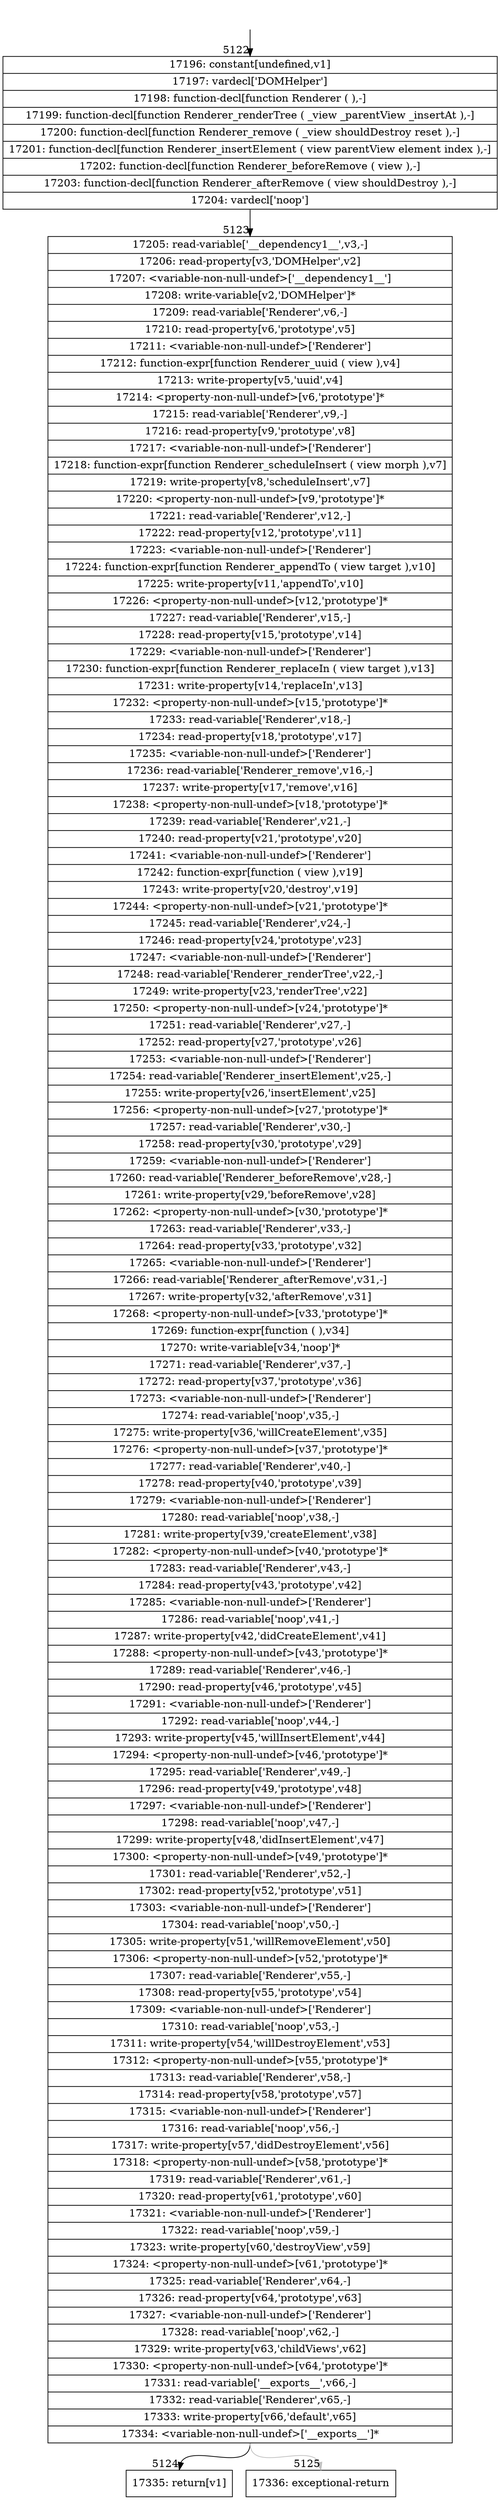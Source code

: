 digraph {
rankdir="TD"
BB_entry389[shape=none,label=""];
BB_entry389 -> BB5122 [tailport=s, headport=n, headlabel="    5122"]
BB5122 [shape=record label="{17196: constant[undefined,v1]|17197: vardecl['DOMHelper']|17198: function-decl[function Renderer ( ),-]|17199: function-decl[function Renderer_renderTree ( _view _parentView _insertAt ),-]|17200: function-decl[function Renderer_remove ( _view shouldDestroy reset ),-]|17201: function-decl[function Renderer_insertElement ( view parentView element index ),-]|17202: function-decl[function Renderer_beforeRemove ( view ),-]|17203: function-decl[function Renderer_afterRemove ( view shouldDestroy ),-]|17204: vardecl['noop']}" ] 
BB5122 -> BB5123 [tailport=s, headport=n, headlabel="      5123"]
BB5123 [shape=record label="{17205: read-variable['__dependency1__',v3,-]|17206: read-property[v3,'DOMHelper',v2]|17207: \<variable-non-null-undef\>['__dependency1__']|17208: write-variable[v2,'DOMHelper']*|17209: read-variable['Renderer',v6,-]|17210: read-property[v6,'prototype',v5]|17211: \<variable-non-null-undef\>['Renderer']|17212: function-expr[function Renderer_uuid ( view ),v4]|17213: write-property[v5,'uuid',v4]|17214: \<property-non-null-undef\>[v6,'prototype']*|17215: read-variable['Renderer',v9,-]|17216: read-property[v9,'prototype',v8]|17217: \<variable-non-null-undef\>['Renderer']|17218: function-expr[function Renderer_scheduleInsert ( view morph ),v7]|17219: write-property[v8,'scheduleInsert',v7]|17220: \<property-non-null-undef\>[v9,'prototype']*|17221: read-variable['Renderer',v12,-]|17222: read-property[v12,'prototype',v11]|17223: \<variable-non-null-undef\>['Renderer']|17224: function-expr[function Renderer_appendTo ( view target ),v10]|17225: write-property[v11,'appendTo',v10]|17226: \<property-non-null-undef\>[v12,'prototype']*|17227: read-variable['Renderer',v15,-]|17228: read-property[v15,'prototype',v14]|17229: \<variable-non-null-undef\>['Renderer']|17230: function-expr[function Renderer_replaceIn ( view target ),v13]|17231: write-property[v14,'replaceIn',v13]|17232: \<property-non-null-undef\>[v15,'prototype']*|17233: read-variable['Renderer',v18,-]|17234: read-property[v18,'prototype',v17]|17235: \<variable-non-null-undef\>['Renderer']|17236: read-variable['Renderer_remove',v16,-]|17237: write-property[v17,'remove',v16]|17238: \<property-non-null-undef\>[v18,'prototype']*|17239: read-variable['Renderer',v21,-]|17240: read-property[v21,'prototype',v20]|17241: \<variable-non-null-undef\>['Renderer']|17242: function-expr[function ( view ),v19]|17243: write-property[v20,'destroy',v19]|17244: \<property-non-null-undef\>[v21,'prototype']*|17245: read-variable['Renderer',v24,-]|17246: read-property[v24,'prototype',v23]|17247: \<variable-non-null-undef\>['Renderer']|17248: read-variable['Renderer_renderTree',v22,-]|17249: write-property[v23,'renderTree',v22]|17250: \<property-non-null-undef\>[v24,'prototype']*|17251: read-variable['Renderer',v27,-]|17252: read-property[v27,'prototype',v26]|17253: \<variable-non-null-undef\>['Renderer']|17254: read-variable['Renderer_insertElement',v25,-]|17255: write-property[v26,'insertElement',v25]|17256: \<property-non-null-undef\>[v27,'prototype']*|17257: read-variable['Renderer',v30,-]|17258: read-property[v30,'prototype',v29]|17259: \<variable-non-null-undef\>['Renderer']|17260: read-variable['Renderer_beforeRemove',v28,-]|17261: write-property[v29,'beforeRemove',v28]|17262: \<property-non-null-undef\>[v30,'prototype']*|17263: read-variable['Renderer',v33,-]|17264: read-property[v33,'prototype',v32]|17265: \<variable-non-null-undef\>['Renderer']|17266: read-variable['Renderer_afterRemove',v31,-]|17267: write-property[v32,'afterRemove',v31]|17268: \<property-non-null-undef\>[v33,'prototype']*|17269: function-expr[function ( ),v34]|17270: write-variable[v34,'noop']*|17271: read-variable['Renderer',v37,-]|17272: read-property[v37,'prototype',v36]|17273: \<variable-non-null-undef\>['Renderer']|17274: read-variable['noop',v35,-]|17275: write-property[v36,'willCreateElement',v35]|17276: \<property-non-null-undef\>[v37,'prototype']*|17277: read-variable['Renderer',v40,-]|17278: read-property[v40,'prototype',v39]|17279: \<variable-non-null-undef\>['Renderer']|17280: read-variable['noop',v38,-]|17281: write-property[v39,'createElement',v38]|17282: \<property-non-null-undef\>[v40,'prototype']*|17283: read-variable['Renderer',v43,-]|17284: read-property[v43,'prototype',v42]|17285: \<variable-non-null-undef\>['Renderer']|17286: read-variable['noop',v41,-]|17287: write-property[v42,'didCreateElement',v41]|17288: \<property-non-null-undef\>[v43,'prototype']*|17289: read-variable['Renderer',v46,-]|17290: read-property[v46,'prototype',v45]|17291: \<variable-non-null-undef\>['Renderer']|17292: read-variable['noop',v44,-]|17293: write-property[v45,'willInsertElement',v44]|17294: \<property-non-null-undef\>[v46,'prototype']*|17295: read-variable['Renderer',v49,-]|17296: read-property[v49,'prototype',v48]|17297: \<variable-non-null-undef\>['Renderer']|17298: read-variable['noop',v47,-]|17299: write-property[v48,'didInsertElement',v47]|17300: \<property-non-null-undef\>[v49,'prototype']*|17301: read-variable['Renderer',v52,-]|17302: read-property[v52,'prototype',v51]|17303: \<variable-non-null-undef\>['Renderer']|17304: read-variable['noop',v50,-]|17305: write-property[v51,'willRemoveElement',v50]|17306: \<property-non-null-undef\>[v52,'prototype']*|17307: read-variable['Renderer',v55,-]|17308: read-property[v55,'prototype',v54]|17309: \<variable-non-null-undef\>['Renderer']|17310: read-variable['noop',v53,-]|17311: write-property[v54,'willDestroyElement',v53]|17312: \<property-non-null-undef\>[v55,'prototype']*|17313: read-variable['Renderer',v58,-]|17314: read-property[v58,'prototype',v57]|17315: \<variable-non-null-undef\>['Renderer']|17316: read-variable['noop',v56,-]|17317: write-property[v57,'didDestroyElement',v56]|17318: \<property-non-null-undef\>[v58,'prototype']*|17319: read-variable['Renderer',v61,-]|17320: read-property[v61,'prototype',v60]|17321: \<variable-non-null-undef\>['Renderer']|17322: read-variable['noop',v59,-]|17323: write-property[v60,'destroyView',v59]|17324: \<property-non-null-undef\>[v61,'prototype']*|17325: read-variable['Renderer',v64,-]|17326: read-property[v64,'prototype',v63]|17327: \<variable-non-null-undef\>['Renderer']|17328: read-variable['noop',v62,-]|17329: write-property[v63,'childViews',v62]|17330: \<property-non-null-undef\>[v64,'prototype']*|17331: read-variable['__exports__',v66,-]|17332: read-variable['Renderer',v65,-]|17333: write-property[v66,'default',v65]|17334: \<variable-non-null-undef\>['__exports__']*}" ] 
BB5123 -> BB5124 [tailport=s, headport=n, headlabel="      5124"]
BB5123 -> BB5125 [tailport=s, headport=n, color=gray, headlabel="      5125"]
BB5124 [shape=record label="{17335: return[v1]}" ] 
BB5125 [shape=record label="{17336: exceptional-return}" ] 
//#$~ 9088
}
